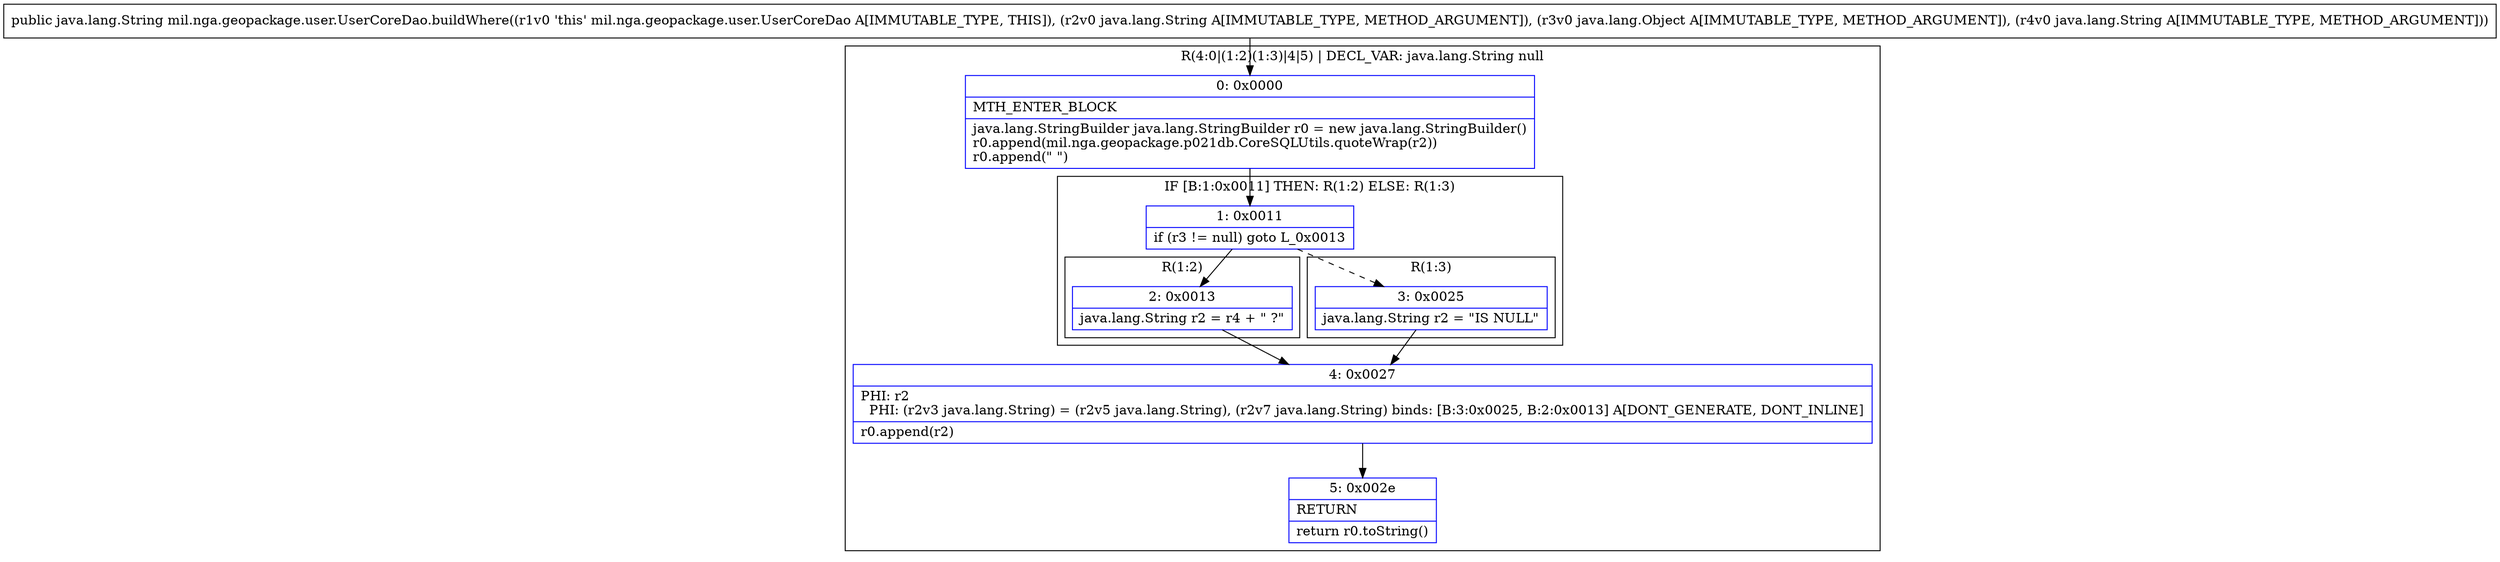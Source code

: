 digraph "CFG formil.nga.geopackage.user.UserCoreDao.buildWhere(Ljava\/lang\/String;Ljava\/lang\/Object;Ljava\/lang\/String;)Ljava\/lang\/String;" {
subgraph cluster_Region_673474963 {
label = "R(4:0|(1:2)(1:3)|4|5) | DECL_VAR: java.lang.String null\l";
node [shape=record,color=blue];
Node_0 [shape=record,label="{0\:\ 0x0000|MTH_ENTER_BLOCK\l|java.lang.StringBuilder java.lang.StringBuilder r0 = new java.lang.StringBuilder()\lr0.append(mil.nga.geopackage.p021db.CoreSQLUtils.quoteWrap(r2))\lr0.append(\" \")\l}"];
subgraph cluster_IfRegion_608019965 {
label = "IF [B:1:0x0011] THEN: R(1:2) ELSE: R(1:3)";
node [shape=record,color=blue];
Node_1 [shape=record,label="{1\:\ 0x0011|if (r3 != null) goto L_0x0013\l}"];
subgraph cluster_Region_1812094178 {
label = "R(1:2)";
node [shape=record,color=blue];
Node_2 [shape=record,label="{2\:\ 0x0013|java.lang.String r2 = r4 + \" ?\"\l}"];
}
subgraph cluster_Region_1294898819 {
label = "R(1:3)";
node [shape=record,color=blue];
Node_3 [shape=record,label="{3\:\ 0x0025|java.lang.String r2 = \"IS NULL\"\l}"];
}
}
Node_4 [shape=record,label="{4\:\ 0x0027|PHI: r2 \l  PHI: (r2v3 java.lang.String) = (r2v5 java.lang.String), (r2v7 java.lang.String) binds: [B:3:0x0025, B:2:0x0013] A[DONT_GENERATE, DONT_INLINE]\l|r0.append(r2)\l}"];
Node_5 [shape=record,label="{5\:\ 0x002e|RETURN\l|return r0.toString()\l}"];
}
MethodNode[shape=record,label="{public java.lang.String mil.nga.geopackage.user.UserCoreDao.buildWhere((r1v0 'this' mil.nga.geopackage.user.UserCoreDao A[IMMUTABLE_TYPE, THIS]), (r2v0 java.lang.String A[IMMUTABLE_TYPE, METHOD_ARGUMENT]), (r3v0 java.lang.Object A[IMMUTABLE_TYPE, METHOD_ARGUMENT]), (r4v0 java.lang.String A[IMMUTABLE_TYPE, METHOD_ARGUMENT])) }"];
MethodNode -> Node_0;
Node_0 -> Node_1;
Node_1 -> Node_2;
Node_1 -> Node_3[style=dashed];
Node_2 -> Node_4;
Node_3 -> Node_4;
Node_4 -> Node_5;
}

